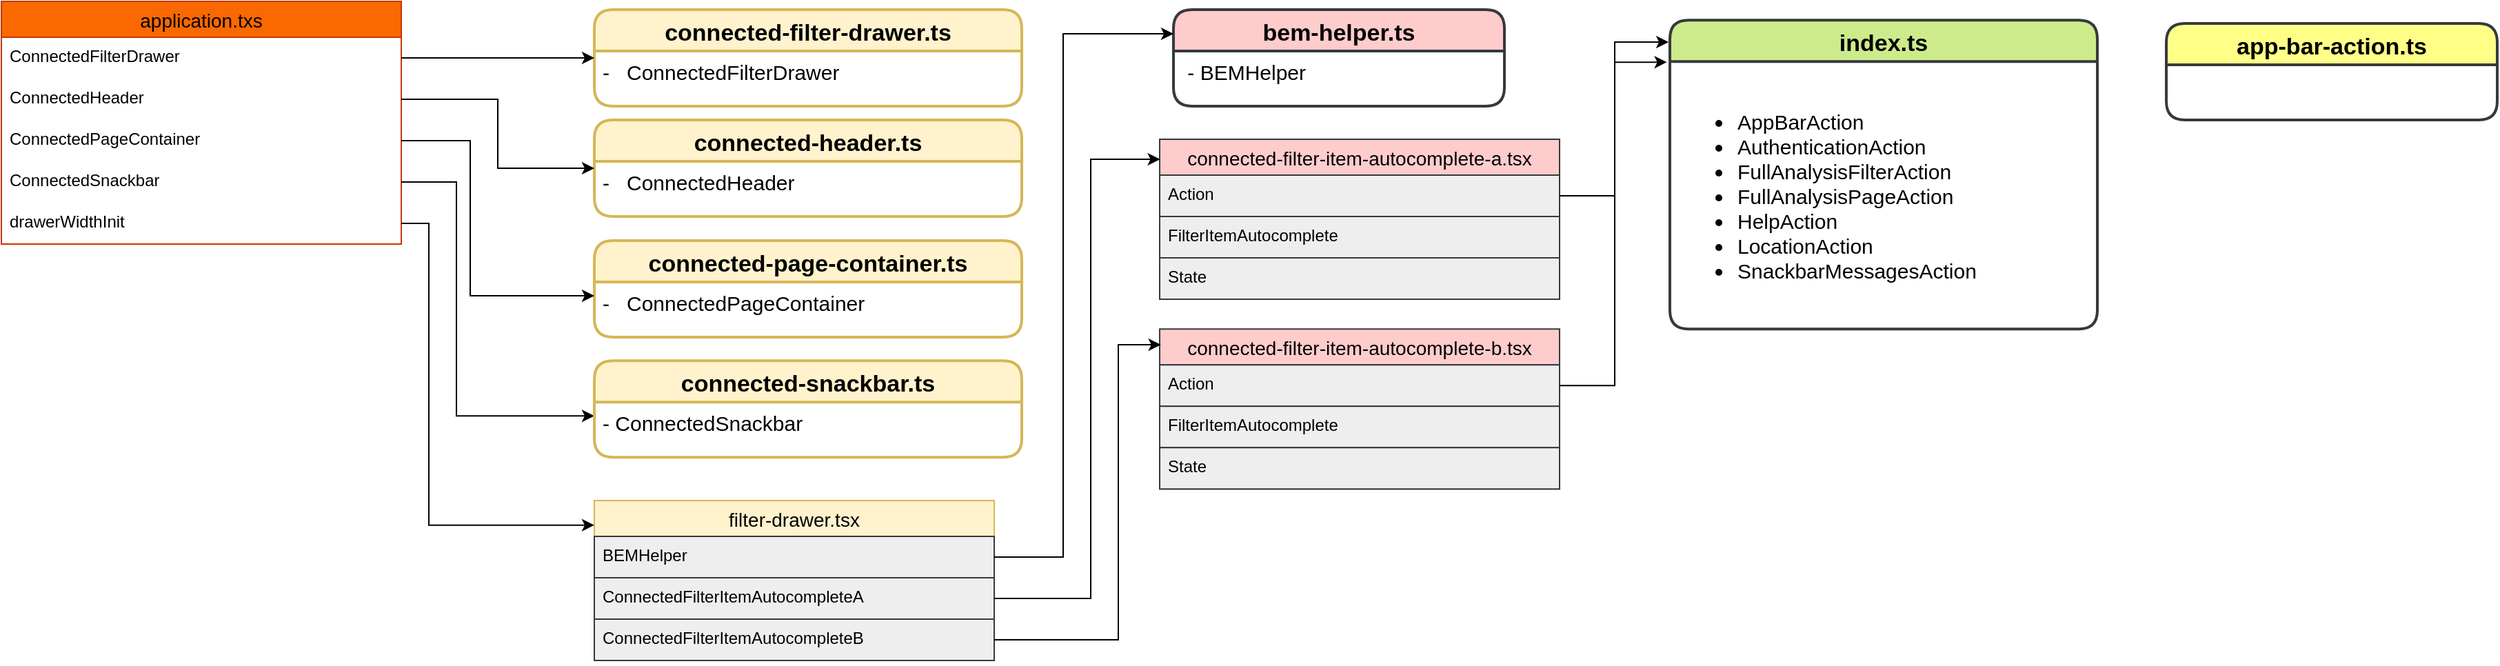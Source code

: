 <mxfile version="14.9.3" type="github">
  <diagram id="EcCNOCLpawYmxYhZWg3b" name="Page-1">
    <mxGraphModel dx="1871" dy="529" grid="1" gridSize="10" guides="1" tooltips="1" connect="1" arrows="1" fold="1" page="1" pageScale="1" pageWidth="850" pageHeight="1100" math="0" shadow="0">
      <root>
        <mxCell id="0" />
        <mxCell id="1" parent="0" />
        <mxCell id="wdhYre6bCpWcd9Iw9CnV-87" value="application.txs" style="swimlane;fontStyle=0;childLayout=stackLayout;horizontal=1;startSize=26;horizontalStack=0;resizeParent=1;resizeParentMax=0;resizeLast=0;collapsible=1;marginBottom=0;align=center;fontSize=14;fillColor=#fa6800;strokeColor=#C73500;fontColor=#000000;" parent="1" vertex="1">
          <mxGeometry x="-820" y="20" width="290" height="176" as="geometry">
            <mxRectangle x="-70" y="90" width="120" height="26" as="alternateBounds" />
          </mxGeometry>
        </mxCell>
        <mxCell id="wdhYre6bCpWcd9Iw9CnV-88" value="ConnectedFilterDrawer" style="text;strokeColor=none;fillColor=none;spacingLeft=4;spacingRight=4;overflow=hidden;rotatable=0;points=[[0,0.5],[1,0.5]];portConstraint=eastwest;fontSize=12;" parent="wdhYre6bCpWcd9Iw9CnV-87" vertex="1">
          <mxGeometry y="26" width="290" height="30" as="geometry" />
        </mxCell>
        <mxCell id="wdhYre6bCpWcd9Iw9CnV-89" value="ConnectedHeader" style="text;strokeColor=none;fillColor=none;spacingLeft=4;spacingRight=4;overflow=hidden;rotatable=0;points=[[0,0.5],[1,0.5]];portConstraint=eastwest;fontSize=12;" parent="wdhYre6bCpWcd9Iw9CnV-87" vertex="1">
          <mxGeometry y="56" width="290" height="30" as="geometry" />
        </mxCell>
        <mxCell id="wdhYre6bCpWcd9Iw9CnV-90" value="ConnectedPageContainer" style="text;strokeColor=none;fillColor=none;spacingLeft=4;spacingRight=4;overflow=hidden;rotatable=0;points=[[0,0.5],[1,0.5]];portConstraint=eastwest;fontSize=12;" parent="wdhYre6bCpWcd9Iw9CnV-87" vertex="1">
          <mxGeometry y="86" width="290" height="30" as="geometry" />
        </mxCell>
        <mxCell id="wdhYre6bCpWcd9Iw9CnV-114" value="ConnectedSnackbar" style="text;strokeColor=none;fillColor=none;spacingLeft=4;spacingRight=4;overflow=hidden;rotatable=0;points=[[0,0.5],[1,0.5]];portConstraint=eastwest;fontSize=12;" parent="wdhYre6bCpWcd9Iw9CnV-87" vertex="1">
          <mxGeometry y="116" width="290" height="30" as="geometry" />
        </mxCell>
        <mxCell id="wdhYre6bCpWcd9Iw9CnV-115" value="drawerWidthInit" style="text;strokeColor=none;fillColor=none;spacingLeft=4;spacingRight=4;overflow=hidden;rotatable=0;points=[[0,0.5],[1,0.5]];portConstraint=eastwest;fontSize=12;" parent="wdhYre6bCpWcd9Iw9CnV-87" vertex="1">
          <mxGeometry y="146" width="290" height="30" as="geometry" />
        </mxCell>
        <mxCell id="wdhYre6bCpWcd9Iw9CnV-118" value="connected-filter-drawer.ts" style="swimlane;childLayout=stackLayout;horizontal=1;startSize=30;horizontalStack=0;rounded=1;fontSize=17;fontStyle=1;strokeWidth=2;resizeParent=0;resizeLast=1;shadow=0;dashed=0;align=center;fillColor=#fff2cc;strokeColor=#d6b656;" parent="1" vertex="1">
          <mxGeometry x="-390" y="26" width="310" height="70" as="geometry" />
        </mxCell>
        <mxCell id="wdhYre6bCpWcd9Iw9CnV-119" value="-   ConnectedFilterDrawer" style="align=left;strokeColor=none;fillColor=none;spacingLeft=4;fontSize=15;verticalAlign=top;resizable=0;rotatable=0;part=1;html=1;" parent="wdhYre6bCpWcd9Iw9CnV-118" vertex="1">
          <mxGeometry y="30" width="310" height="40" as="geometry" />
        </mxCell>
        <mxCell id="wdhYre6bCpWcd9Iw9CnV-123" style="edgeStyle=orthogonalEdgeStyle;rounded=0;orthogonalLoop=1;jettySize=auto;html=1;exitX=1;exitY=0.5;exitDx=0;exitDy=0;entryX=0;entryY=0.5;entryDx=0;entryDy=0;fontSize=17;startSize=26;" parent="1" source="wdhYre6bCpWcd9Iw9CnV-88" target="wdhYre6bCpWcd9Iw9CnV-118" edge="1">
          <mxGeometry relative="1" as="geometry" />
        </mxCell>
        <mxCell id="wdhYre6bCpWcd9Iw9CnV-124" value="connected-header.ts" style="swimlane;childLayout=stackLayout;horizontal=1;startSize=30;horizontalStack=0;rounded=1;fontSize=17;fontStyle=1;strokeWidth=2;resizeParent=0;resizeLast=1;shadow=0;dashed=0;align=center;fillColor=#fff2cc;strokeColor=#d6b656;" parent="1" vertex="1">
          <mxGeometry x="-390" y="106" width="310" height="70" as="geometry" />
        </mxCell>
        <mxCell id="wdhYre6bCpWcd9Iw9CnV-125" value="-   ConnectedHeader" style="align=left;strokeColor=none;fillColor=none;spacingLeft=4;fontSize=15;verticalAlign=top;resizable=0;rotatable=0;part=1;" parent="wdhYre6bCpWcd9Iw9CnV-124" vertex="1">
          <mxGeometry y="30" width="310" height="40" as="geometry" />
        </mxCell>
        <mxCell id="wdhYre6bCpWcd9Iw9CnV-127" style="edgeStyle=orthogonalEdgeStyle;rounded=0;orthogonalLoop=1;jettySize=auto;html=1;exitX=1;exitY=0.5;exitDx=0;exitDy=0;entryX=0;entryY=0.5;entryDx=0;entryDy=0;fontSize=15;startSize=26;" parent="1" source="wdhYre6bCpWcd9Iw9CnV-89" target="wdhYre6bCpWcd9Iw9CnV-124" edge="1">
          <mxGeometry relative="1" as="geometry" />
        </mxCell>
        <mxCell id="wdhYre6bCpWcd9Iw9CnV-128" value="connected-page-container.ts" style="swimlane;childLayout=stackLayout;horizontal=1;startSize=30;horizontalStack=0;rounded=1;fontSize=17;fontStyle=1;strokeWidth=2;resizeParent=0;resizeLast=1;shadow=0;dashed=0;align=center;fillColor=#fff2cc;strokeColor=#d6b656;" parent="1" vertex="1">
          <mxGeometry x="-390" y="193.5" width="310" height="70" as="geometry" />
        </mxCell>
        <mxCell id="wdhYre6bCpWcd9Iw9CnV-129" value="-   ConnectedPageContainer" style="align=left;strokeColor=none;fillColor=none;spacingLeft=4;fontSize=15;verticalAlign=top;resizable=0;rotatable=0;part=1;" parent="wdhYre6bCpWcd9Iw9CnV-128" vertex="1">
          <mxGeometry y="30" width="310" height="40" as="geometry" />
        </mxCell>
        <mxCell id="wdhYre6bCpWcd9Iw9CnV-132" style="edgeStyle=orthogonalEdgeStyle;rounded=0;orthogonalLoop=1;jettySize=auto;html=1;exitX=1;exitY=0.5;exitDx=0;exitDy=0;entryX=0;entryY=0.25;entryDx=0;entryDy=0;fontSize=15;startSize=26;" parent="1" source="wdhYre6bCpWcd9Iw9CnV-90" target="wdhYre6bCpWcd9Iw9CnV-129" edge="1">
          <mxGeometry relative="1" as="geometry">
            <Array as="points">
              <mxPoint x="-480" y="121" />
              <mxPoint x="-480" y="234" />
            </Array>
          </mxGeometry>
        </mxCell>
        <mxCell id="wdhYre6bCpWcd9Iw9CnV-133" style="edgeStyle=orthogonalEdgeStyle;rounded=0;orthogonalLoop=1;jettySize=auto;html=1;exitX=1;exitY=0.5;exitDx=0;exitDy=0;entryX=0;entryY=0.25;entryDx=0;entryDy=0;fontSize=15;startSize=26;" parent="1" source="wdhYre6bCpWcd9Iw9CnV-114" target="wdhYre6bCpWcd9Iw9CnV-131" edge="1">
          <mxGeometry relative="1" as="geometry">
            <Array as="points">
              <mxPoint x="-490" y="151" />
              <mxPoint x="-490" y="321" />
            </Array>
          </mxGeometry>
        </mxCell>
        <mxCell id="wdhYre6bCpWcd9Iw9CnV-130" value="connected-snackbar.ts" style="swimlane;childLayout=stackLayout;horizontal=1;startSize=30;horizontalStack=0;rounded=1;fontSize=17;fontStyle=1;strokeWidth=2;resizeParent=0;resizeLast=1;shadow=0;dashed=0;align=center;fillColor=#fff2cc;strokeColor=#d6b656;" parent="1" vertex="1">
          <mxGeometry x="-390" y="280.63" width="310" height="70" as="geometry" />
        </mxCell>
        <mxCell id="wdhYre6bCpWcd9Iw9CnV-131" value="- ConnectedSnackbar" style="align=left;strokeColor=none;fillColor=none;spacingLeft=4;fontSize=15;verticalAlign=top;resizable=0;rotatable=0;part=1;" parent="wdhYre6bCpWcd9Iw9CnV-130" vertex="1">
          <mxGeometry y="30" width="310" height="40" as="geometry" />
        </mxCell>
        <mxCell id="wdhYre6bCpWcd9Iw9CnV-137" value="filter-drawer.tsx" style="swimlane;fontStyle=0;childLayout=stackLayout;horizontal=1;startSize=26;horizontalStack=0;resizeParent=1;resizeParentMax=0;resizeLast=0;collapsible=1;marginBottom=0;align=center;fontSize=14;fillColor=#fff2cc;strokeColor=#d6b656;" parent="1" vertex="1">
          <mxGeometry x="-390" y="382" width="290" height="116" as="geometry">
            <mxRectangle x="-70" y="90" width="120" height="26" as="alternateBounds" />
          </mxGeometry>
        </mxCell>
        <mxCell id="wdhYre6bCpWcd9Iw9CnV-138" value="BEMHelper" style="text;strokeColor=#36393d;fillColor=#eeeeee;spacingLeft=4;spacingRight=4;overflow=hidden;rotatable=0;points=[[0,0.5],[1,0.5]];portConstraint=eastwest;fontSize=12;" parent="wdhYre6bCpWcd9Iw9CnV-137" vertex="1">
          <mxGeometry y="26" width="290" height="30" as="geometry" />
        </mxCell>
        <mxCell id="wdhYre6bCpWcd9Iw9CnV-139" value="ConnectedFilterItemAutocompleteA" style="text;strokeColor=#36393d;fillColor=#eeeeee;spacingLeft=4;spacingRight=4;overflow=hidden;rotatable=0;points=[[0,0.5],[1,0.5]];portConstraint=eastwest;fontSize=12;" parent="wdhYre6bCpWcd9Iw9CnV-137" vertex="1">
          <mxGeometry y="56" width="290" height="30" as="geometry" />
        </mxCell>
        <mxCell id="wdhYre6bCpWcd9Iw9CnV-140" value="ConnectedFilterItemAutocompleteB" style="text;strokeColor=#36393d;fillColor=#eeeeee;spacingLeft=4;spacingRight=4;overflow=hidden;rotatable=0;points=[[0,0.5],[1,0.5]];portConstraint=eastwest;fontSize=12;" parent="wdhYre6bCpWcd9Iw9CnV-137" vertex="1">
          <mxGeometry y="86" width="290" height="30" as="geometry" />
        </mxCell>
        <mxCell id="wdhYre6bCpWcd9Iw9CnV-143" value="bem-helper.ts" style="swimlane;childLayout=stackLayout;horizontal=1;startSize=30;horizontalStack=0;rounded=1;fontSize=17;fontStyle=1;strokeWidth=2;resizeParent=0;resizeLast=1;shadow=0;dashed=0;align=center;fillColor=#ffcccc;strokeColor=#36393d;" parent="1" vertex="1">
          <mxGeometry x="30" y="26" width="240" height="70" as="geometry" />
        </mxCell>
        <mxCell id="wdhYre6bCpWcd9Iw9CnV-144" value=" - BEMHelper" style="align=left;strokeColor=none;fillColor=none;spacingLeft=4;fontSize=15;verticalAlign=top;resizable=0;rotatable=0;part=1;" parent="wdhYre6bCpWcd9Iw9CnV-143" vertex="1">
          <mxGeometry y="30" width="240" height="40" as="geometry" />
        </mxCell>
        <mxCell id="wdhYre6bCpWcd9Iw9CnV-149" value="connected-filter-item-autocomplete-a.tsx" style="swimlane;fontStyle=0;childLayout=stackLayout;horizontal=1;startSize=26;horizontalStack=0;resizeParent=1;resizeParentMax=0;resizeLast=0;collapsible=1;marginBottom=0;align=center;fontSize=14;fillColor=#ffcccc;strokeColor=#36393d;" parent="1" vertex="1">
          <mxGeometry x="20" y="120" width="290" height="116" as="geometry">
            <mxRectangle x="-70" y="90" width="120" height="26" as="alternateBounds" />
          </mxGeometry>
        </mxCell>
        <mxCell id="wdhYre6bCpWcd9Iw9CnV-150" value="Action" style="text;strokeColor=#36393d;fillColor=#eeeeee;spacingLeft=4;spacingRight=4;overflow=hidden;rotatable=0;points=[[0,0.5],[1,0.5]];portConstraint=eastwest;fontSize=12;" parent="wdhYre6bCpWcd9Iw9CnV-149" vertex="1">
          <mxGeometry y="26" width="290" height="30" as="geometry" />
        </mxCell>
        <mxCell id="wdhYre6bCpWcd9Iw9CnV-151" value="FilterItemAutocomplete" style="text;strokeColor=#36393d;fillColor=#eeeeee;spacingLeft=4;spacingRight=4;overflow=hidden;rotatable=0;points=[[0,0.5],[1,0.5]];portConstraint=eastwest;fontSize=12;" parent="wdhYre6bCpWcd9Iw9CnV-149" vertex="1">
          <mxGeometry y="56" width="290" height="30" as="geometry" />
        </mxCell>
        <mxCell id="wdhYre6bCpWcd9Iw9CnV-152" value="State" style="text;strokeColor=#36393d;fillColor=#eeeeee;spacingLeft=4;spacingRight=4;overflow=hidden;rotatable=0;points=[[0,0.5],[1,0.5]];portConstraint=eastwest;fontSize=12;" parent="wdhYre6bCpWcd9Iw9CnV-149" vertex="1">
          <mxGeometry y="86" width="290" height="30" as="geometry" />
        </mxCell>
        <mxCell id="wdhYre6bCpWcd9Iw9CnV-157" value="index.ts" style="swimlane;childLayout=stackLayout;horizontal=1;startSize=30;horizontalStack=0;rounded=1;fontSize=17;fontStyle=1;strokeWidth=2;resizeParent=0;resizeLast=1;shadow=0;dashed=0;align=center;fillColor=#cdeb8b;strokeColor=#36393d;spacing=6;" parent="1" vertex="1">
          <mxGeometry x="390" y="33.63" width="310" height="224" as="geometry" />
        </mxCell>
        <mxCell id="wdhYre6bCpWcd9Iw9CnV-158" value="&lt;ul&gt;&lt;li&gt;AppBarAction&lt;/li&gt;&lt;li&gt;AuthenticationAction&lt;/li&gt;&lt;li&gt;FullAnalysisFilterAction&lt;/li&gt;&lt;li&gt;FullAnalysisPageAction&lt;/li&gt;&lt;li&gt;HelpAction&lt;/li&gt;&lt;li&gt;LocationAction&lt;/li&gt;&lt;li&gt;SnackbarMessagesAction&lt;/li&gt;&lt;/ul&gt;" style="align=left;strokeColor=none;fillColor=none;spacingLeft=5;fontSize=15;verticalAlign=middle;resizable=0;rotatable=0;part=1;spacing=4;labelBorderColor=none;html=1;" parent="wdhYre6bCpWcd9Iw9CnV-157" vertex="1">
          <mxGeometry y="30" width="310" height="194" as="geometry" />
        </mxCell>
        <mxCell id="pF2c3uiDf96a1PDS3dUD-1" style="edgeStyle=orthogonalEdgeStyle;rounded=0;orthogonalLoop=1;jettySize=auto;html=1;exitX=1;exitY=0.5;exitDx=0;exitDy=0;entryX=0;entryY=0.154;entryDx=0;entryDy=0;entryPerimeter=0;fontSize=15;startSize=26;" edge="1" parent="1" source="wdhYre6bCpWcd9Iw9CnV-115" target="wdhYre6bCpWcd9Iw9CnV-137">
          <mxGeometry relative="1" as="geometry">
            <Array as="points">
              <mxPoint x="-510" y="181" />
              <mxPoint x="-510" y="400" />
            </Array>
          </mxGeometry>
        </mxCell>
        <mxCell id="pF2c3uiDf96a1PDS3dUD-2" style="edgeStyle=orthogonalEdgeStyle;rounded=0;orthogonalLoop=1;jettySize=auto;html=1;exitX=1;exitY=0.5;exitDx=0;exitDy=0;entryX=0;entryY=0.25;entryDx=0;entryDy=0;fontSize=15;startSize=26;" edge="1" parent="1" source="wdhYre6bCpWcd9Iw9CnV-138" target="wdhYre6bCpWcd9Iw9CnV-143">
          <mxGeometry relative="1" as="geometry">
            <Array as="points">
              <mxPoint x="-50" y="423" />
              <mxPoint x="-50" y="44" />
            </Array>
          </mxGeometry>
        </mxCell>
        <mxCell id="pF2c3uiDf96a1PDS3dUD-3" style="edgeStyle=orthogonalEdgeStyle;rounded=0;orthogonalLoop=1;jettySize=auto;html=1;exitX=1;exitY=0.5;exitDx=0;exitDy=0;entryX=0.001;entryY=0.125;entryDx=0;entryDy=0;entryPerimeter=0;fontSize=15;startSize=26;" edge="1" parent="1" source="wdhYre6bCpWcd9Iw9CnV-139" target="wdhYre6bCpWcd9Iw9CnV-149">
          <mxGeometry relative="1" as="geometry">
            <Array as="points">
              <mxPoint x="-30" y="453" />
              <mxPoint x="-30" y="135" />
            </Array>
          </mxGeometry>
        </mxCell>
        <mxCell id="pF2c3uiDf96a1PDS3dUD-6" value="connected-filter-item-autocomplete-b.tsx" style="swimlane;fontStyle=0;childLayout=stackLayout;horizontal=1;startSize=26;horizontalStack=0;resizeParent=1;resizeParentMax=0;resizeLast=0;collapsible=1;marginBottom=0;align=center;fontSize=14;fillColor=#ffcccc;strokeColor=#36393d;" vertex="1" parent="1">
          <mxGeometry x="20" y="257.63" width="290" height="116" as="geometry">
            <mxRectangle x="-70" y="90" width="120" height="26" as="alternateBounds" />
          </mxGeometry>
        </mxCell>
        <mxCell id="pF2c3uiDf96a1PDS3dUD-7" value="Action" style="text;strokeColor=#36393d;fillColor=#eeeeee;spacingLeft=4;spacingRight=4;overflow=hidden;rotatable=0;points=[[0,0.5],[1,0.5]];portConstraint=eastwest;fontSize=12;" vertex="1" parent="pF2c3uiDf96a1PDS3dUD-6">
          <mxGeometry y="26" width="290" height="30" as="geometry" />
        </mxCell>
        <mxCell id="pF2c3uiDf96a1PDS3dUD-8" value="FilterItemAutocomplete" style="text;strokeColor=#36393d;fillColor=#eeeeee;spacingLeft=4;spacingRight=4;overflow=hidden;rotatable=0;points=[[0,0.5],[1,0.5]];portConstraint=eastwest;fontSize=12;" vertex="1" parent="pF2c3uiDf96a1PDS3dUD-6">
          <mxGeometry y="56" width="290" height="30" as="geometry" />
        </mxCell>
        <mxCell id="pF2c3uiDf96a1PDS3dUD-9" value="State" style="text;strokeColor=#36393d;fillColor=#eeeeee;spacingLeft=4;spacingRight=4;overflow=hidden;rotatable=0;points=[[0,0.5],[1,0.5]];portConstraint=eastwest;fontSize=12;" vertex="1" parent="pF2c3uiDf96a1PDS3dUD-6">
          <mxGeometry y="86" width="290" height="30" as="geometry" />
        </mxCell>
        <mxCell id="pF2c3uiDf96a1PDS3dUD-11" style="edgeStyle=orthogonalEdgeStyle;rounded=0;orthogonalLoop=1;jettySize=auto;html=1;exitX=1;exitY=0.5;exitDx=0;exitDy=0;entryX=0.003;entryY=0.098;entryDx=0;entryDy=0;entryPerimeter=0;fontSize=15;startSize=26;" edge="1" parent="1" source="wdhYre6bCpWcd9Iw9CnV-140" target="pF2c3uiDf96a1PDS3dUD-6">
          <mxGeometry relative="1" as="geometry">
            <Array as="points">
              <mxPoint x="-10" y="483" />
              <mxPoint x="-10" y="269" />
            </Array>
          </mxGeometry>
        </mxCell>
        <mxCell id="pF2c3uiDf96a1PDS3dUD-13" style="edgeStyle=orthogonalEdgeStyle;rounded=0;orthogonalLoop=1;jettySize=auto;html=1;exitX=1;exitY=0.5;exitDx=0;exitDy=0;entryX=-0.003;entryY=0.071;entryDx=0;entryDy=0;entryPerimeter=0;fontSize=15;startSize=26;" edge="1" parent="1" source="wdhYre6bCpWcd9Iw9CnV-150" target="wdhYre6bCpWcd9Iw9CnV-157">
          <mxGeometry relative="1" as="geometry" />
        </mxCell>
        <mxCell id="pF2c3uiDf96a1PDS3dUD-16" style="edgeStyle=orthogonalEdgeStyle;rounded=0;orthogonalLoop=1;jettySize=auto;html=1;exitX=1;exitY=0.5;exitDx=0;exitDy=0;entryX=-0.007;entryY=0.136;entryDx=0;entryDy=0;entryPerimeter=0;fontSize=15;startSize=26;" edge="1" parent="1" source="pF2c3uiDf96a1PDS3dUD-7" target="wdhYre6bCpWcd9Iw9CnV-157">
          <mxGeometry relative="1" as="geometry">
            <Array as="points">
              <mxPoint x="350" y="299" />
              <mxPoint x="350" y="64" />
            </Array>
          </mxGeometry>
        </mxCell>
        <mxCell id="pF2c3uiDf96a1PDS3dUD-18" value="app-bar-action.ts" style="swimlane;childLayout=stackLayout;horizontal=1;startSize=30;horizontalStack=0;rounded=1;fontSize=17;fontStyle=1;strokeWidth=2;resizeParent=0;resizeLast=1;shadow=0;dashed=0;align=center;fillColor=#ffff88;strokeColor=#36393d;" vertex="1" parent="1">
          <mxGeometry x="750" y="36" width="240" height="70" as="geometry" />
        </mxCell>
      </root>
    </mxGraphModel>
  </diagram>
</mxfile>
